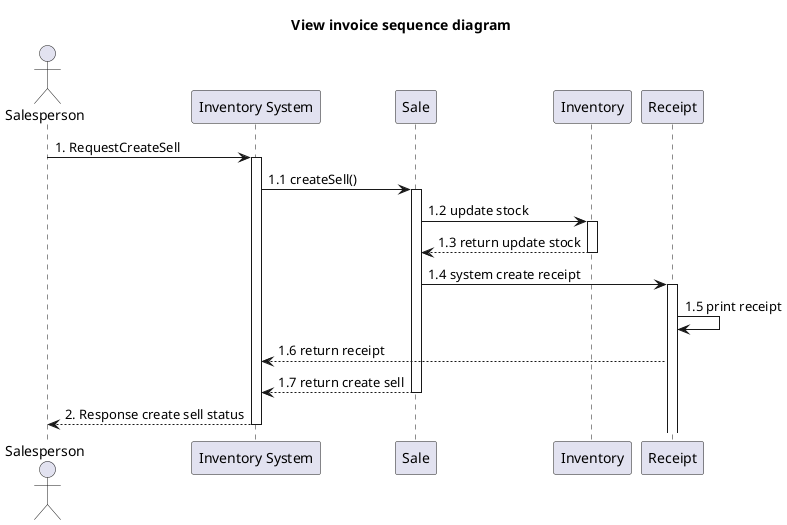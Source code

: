 @startuml
'example
title View invoice sequence diagram

actor Salesperson as actorSalesperson
participant "Inventory System" as InventorySystem
participant "Sale" as classSell
participant "Inventory" as classInventory
participant "Receipt" as classReceipt

actorSalesperson -> InventorySystem: 1. RequestCreateSell
activate InventorySystem

InventorySystem -> classSell: 1.1 createSell()
activate classSell

classSell -> classInventory: 1.2 update stock
activate classInventory

classInventory --> classSell: 1.3 return update stock
deactivate classInventory



classSell -> classReceipt : 1.4 system create receipt

activate classReceipt
classReceipt -> classReceipt : 1.5 print receipt
classReceipt --> InventorySystem: 1.6 return receipt


classSell --> InventorySystem: 1.7 return create sell
deactivate classSell

InventorySystem --> actorSalesperson : 2. Response create sell status

deactivate InventorySystem




@enduml